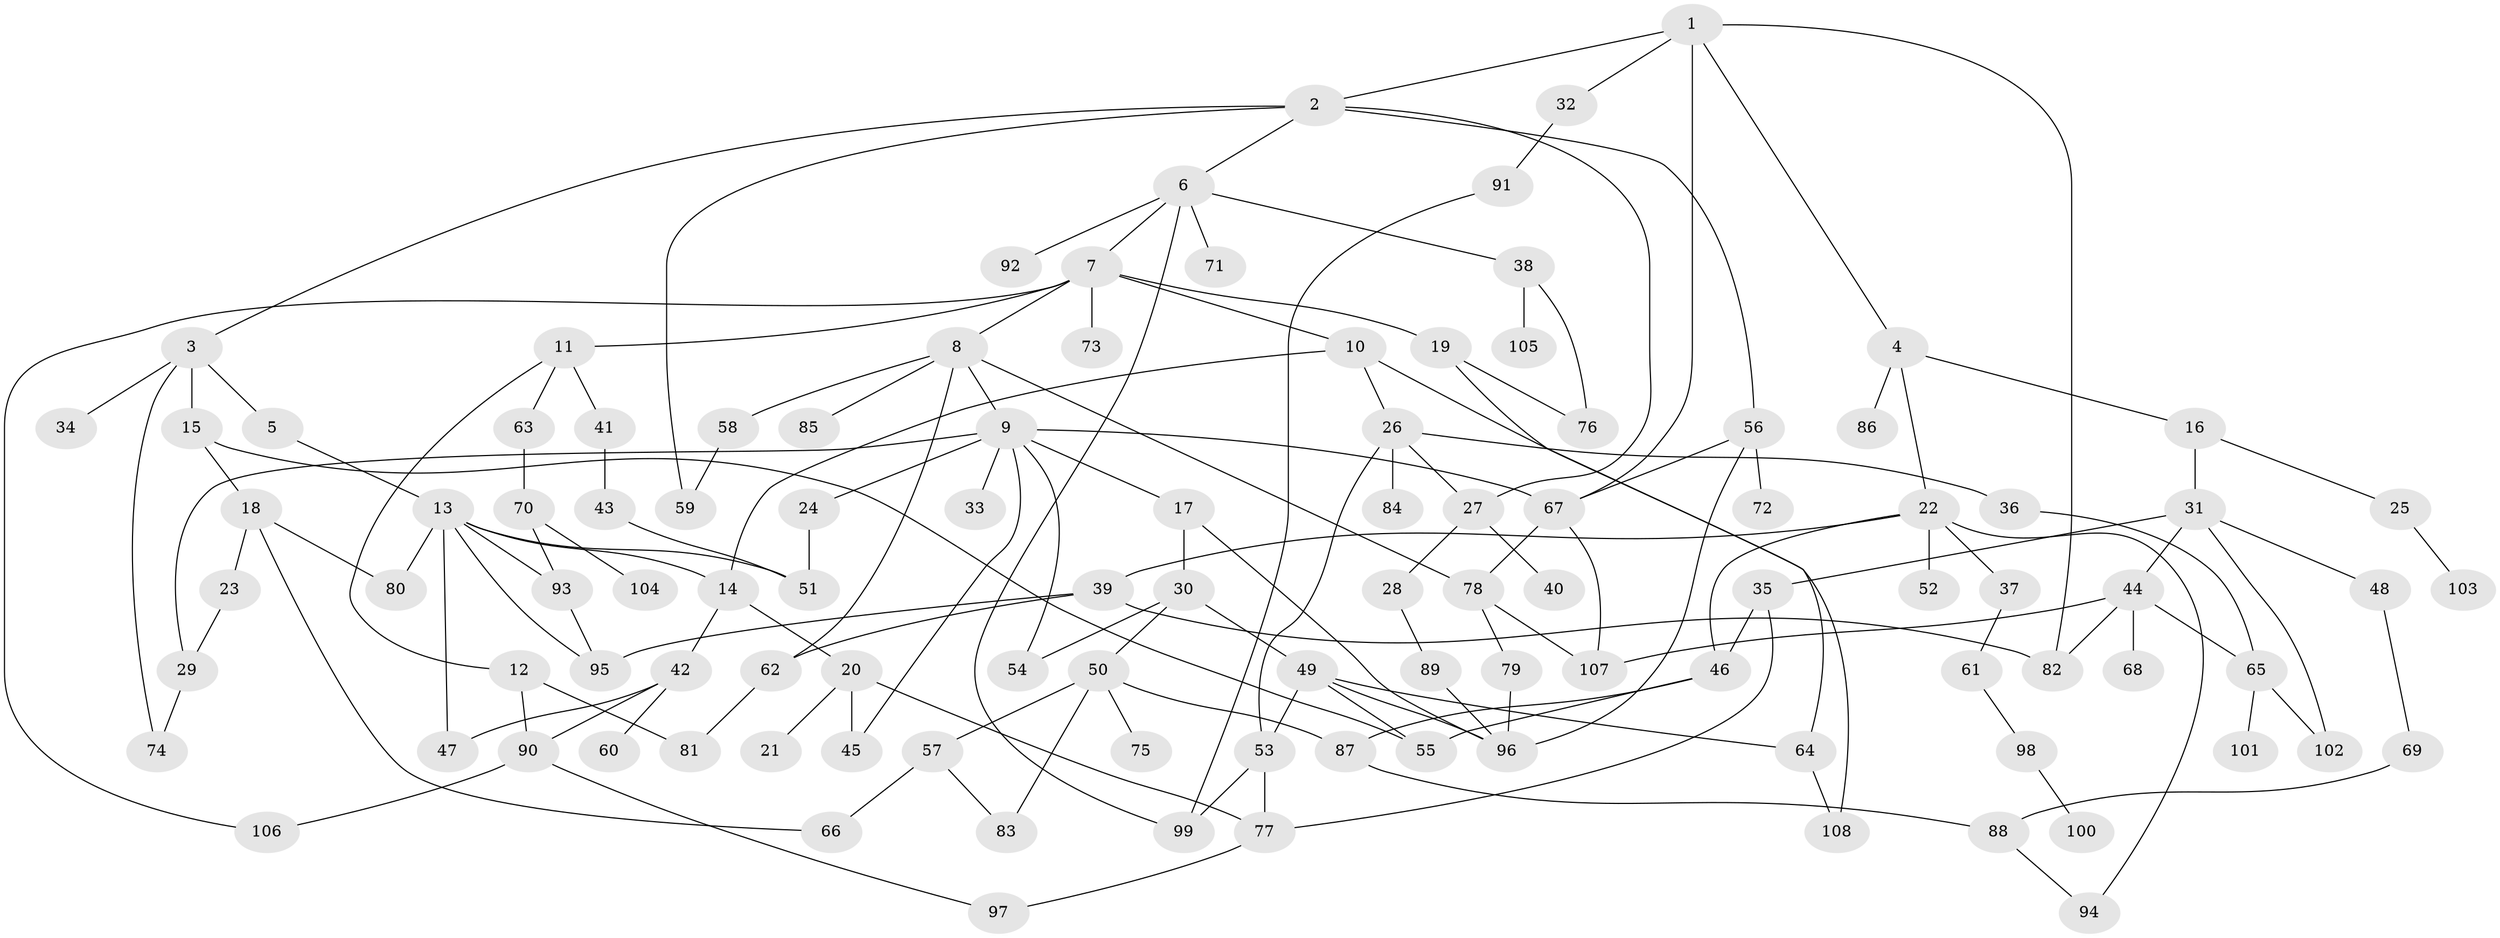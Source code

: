 // Generated by graph-tools (version 1.1) at 2025/34/03/09/25 02:34:17]
// undirected, 108 vertices, 155 edges
graph export_dot {
graph [start="1"]
  node [color=gray90,style=filled];
  1;
  2;
  3;
  4;
  5;
  6;
  7;
  8;
  9;
  10;
  11;
  12;
  13;
  14;
  15;
  16;
  17;
  18;
  19;
  20;
  21;
  22;
  23;
  24;
  25;
  26;
  27;
  28;
  29;
  30;
  31;
  32;
  33;
  34;
  35;
  36;
  37;
  38;
  39;
  40;
  41;
  42;
  43;
  44;
  45;
  46;
  47;
  48;
  49;
  50;
  51;
  52;
  53;
  54;
  55;
  56;
  57;
  58;
  59;
  60;
  61;
  62;
  63;
  64;
  65;
  66;
  67;
  68;
  69;
  70;
  71;
  72;
  73;
  74;
  75;
  76;
  77;
  78;
  79;
  80;
  81;
  82;
  83;
  84;
  85;
  86;
  87;
  88;
  89;
  90;
  91;
  92;
  93;
  94;
  95;
  96;
  97;
  98;
  99;
  100;
  101;
  102;
  103;
  104;
  105;
  106;
  107;
  108;
  1 -- 2;
  1 -- 4;
  1 -- 32;
  1 -- 67;
  1 -- 82;
  2 -- 3;
  2 -- 6;
  2 -- 56;
  2 -- 27;
  2 -- 59;
  3 -- 5;
  3 -- 15;
  3 -- 34;
  3 -- 74;
  4 -- 16;
  4 -- 22;
  4 -- 86;
  5 -- 13;
  6 -- 7;
  6 -- 38;
  6 -- 71;
  6 -- 92;
  6 -- 99;
  7 -- 8;
  7 -- 10;
  7 -- 11;
  7 -- 19;
  7 -- 73;
  7 -- 106;
  8 -- 9;
  8 -- 58;
  8 -- 85;
  8 -- 78;
  8 -- 62;
  9 -- 17;
  9 -- 24;
  9 -- 33;
  9 -- 45;
  9 -- 54;
  9 -- 29;
  9 -- 67;
  10 -- 14;
  10 -- 26;
  10 -- 108;
  11 -- 12;
  11 -- 41;
  11 -- 63;
  12 -- 90;
  12 -- 81;
  13 -- 47;
  13 -- 51;
  13 -- 80;
  13 -- 93;
  13 -- 14;
  13 -- 95;
  14 -- 20;
  14 -- 42;
  15 -- 18;
  15 -- 55;
  16 -- 25;
  16 -- 31;
  17 -- 30;
  17 -- 96;
  18 -- 23;
  18 -- 66;
  18 -- 80;
  19 -- 76;
  19 -- 64;
  20 -- 21;
  20 -- 45;
  20 -- 77;
  22 -- 37;
  22 -- 39;
  22 -- 46;
  22 -- 52;
  22 -- 94;
  23 -- 29;
  24 -- 51;
  25 -- 103;
  26 -- 27;
  26 -- 36;
  26 -- 53;
  26 -- 84;
  27 -- 28;
  27 -- 40;
  28 -- 89;
  29 -- 74;
  30 -- 49;
  30 -- 50;
  30 -- 54;
  31 -- 35;
  31 -- 44;
  31 -- 48;
  31 -- 102;
  32 -- 91;
  35 -- 77;
  35 -- 46;
  36 -- 65;
  37 -- 61;
  38 -- 76;
  38 -- 105;
  39 -- 62;
  39 -- 95;
  39 -- 82;
  41 -- 43;
  42 -- 60;
  42 -- 47;
  42 -- 90;
  43 -- 51;
  44 -- 65;
  44 -- 68;
  44 -- 82;
  44 -- 107;
  46 -- 55;
  46 -- 87;
  48 -- 69;
  49 -- 64;
  49 -- 53;
  49 -- 96;
  49 -- 55;
  50 -- 57;
  50 -- 75;
  50 -- 87;
  50 -- 83;
  53 -- 99;
  53 -- 77;
  56 -- 72;
  56 -- 67;
  56 -- 96;
  57 -- 66;
  57 -- 83;
  58 -- 59;
  61 -- 98;
  62 -- 81;
  63 -- 70;
  64 -- 108;
  65 -- 101;
  65 -- 102;
  67 -- 78;
  67 -- 107;
  69 -- 88;
  70 -- 104;
  70 -- 93;
  77 -- 97;
  78 -- 79;
  78 -- 107;
  79 -- 96;
  87 -- 88;
  88 -- 94;
  89 -- 96;
  90 -- 97;
  90 -- 106;
  91 -- 99;
  93 -- 95;
  98 -- 100;
}
